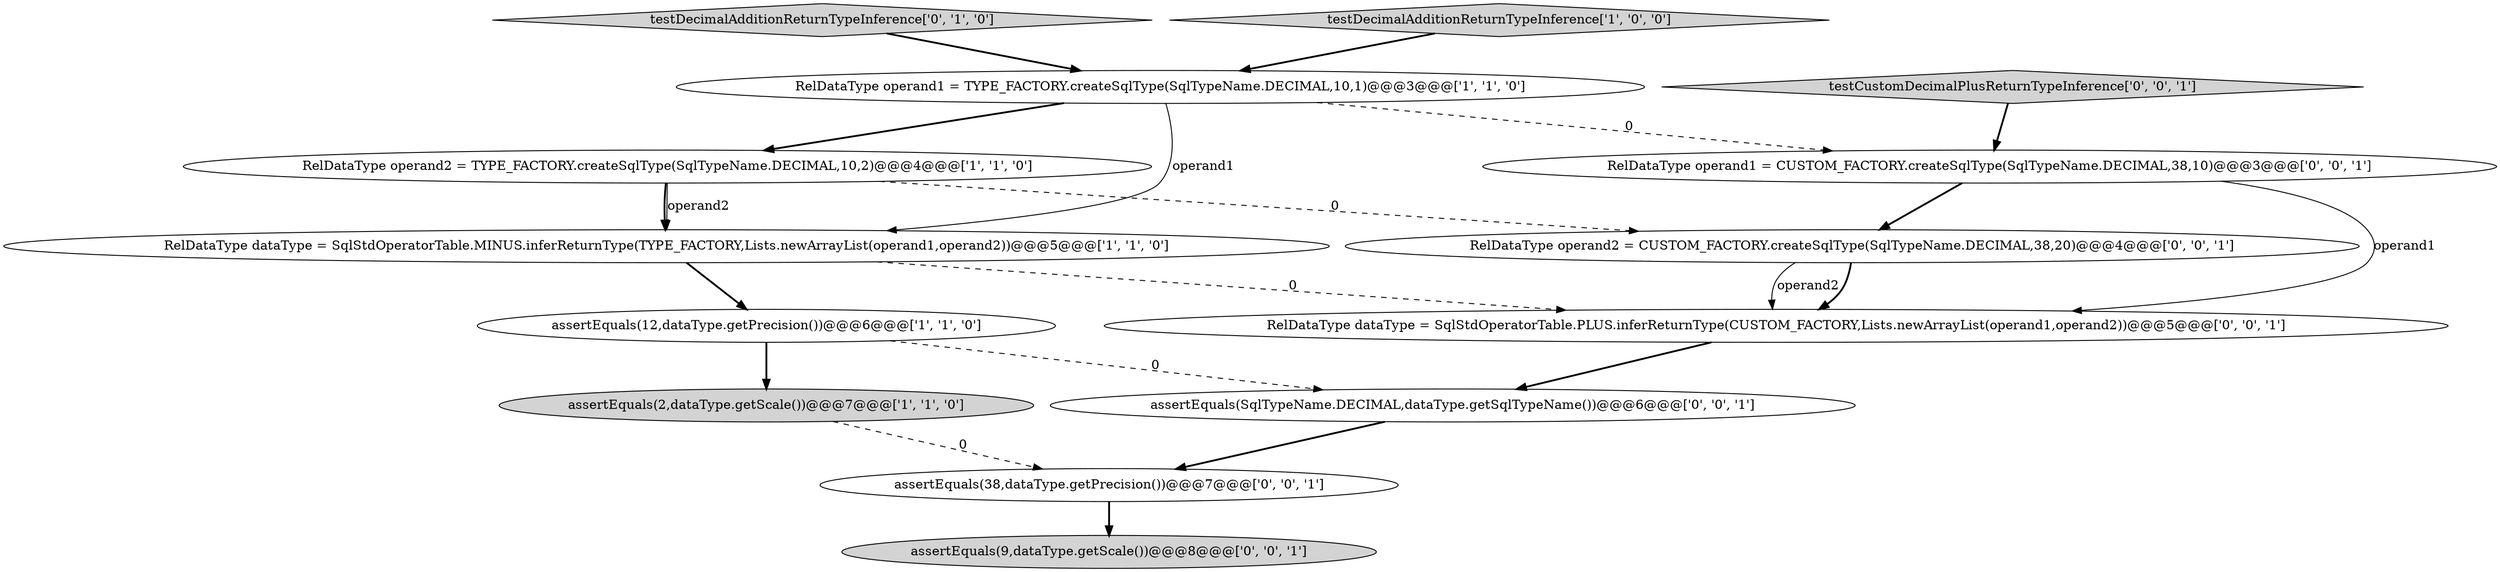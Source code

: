 digraph {
8 [style = filled, label = "RelDataType operand1 = CUSTOM_FACTORY.createSqlType(SqlTypeName.DECIMAL,38,10)@@@3@@@['0', '0', '1']", fillcolor = white, shape = ellipse image = "AAA0AAABBB3BBB"];
7 [style = filled, label = "assertEquals(SqlTypeName.DECIMAL,dataType.getSqlTypeName())@@@6@@@['0', '0', '1']", fillcolor = white, shape = ellipse image = "AAA0AAABBB3BBB"];
9 [style = filled, label = "assertEquals(9,dataType.getScale())@@@8@@@['0', '0', '1']", fillcolor = lightgray, shape = ellipse image = "AAA0AAABBB3BBB"];
12 [style = filled, label = "assertEquals(38,dataType.getPrecision())@@@7@@@['0', '0', '1']", fillcolor = white, shape = ellipse image = "AAA0AAABBB3BBB"];
1 [style = filled, label = "assertEquals(2,dataType.getScale())@@@7@@@['1', '1', '0']", fillcolor = lightgray, shape = ellipse image = "AAA0AAABBB1BBB"];
6 [style = filled, label = "testDecimalAdditionReturnTypeInference['0', '1', '0']", fillcolor = lightgray, shape = diamond image = "AAA0AAABBB2BBB"];
10 [style = filled, label = "RelDataType operand2 = CUSTOM_FACTORY.createSqlType(SqlTypeName.DECIMAL,38,20)@@@4@@@['0', '0', '1']", fillcolor = white, shape = ellipse image = "AAA0AAABBB3BBB"];
2 [style = filled, label = "RelDataType operand2 = TYPE_FACTORY.createSqlType(SqlTypeName.DECIMAL,10,2)@@@4@@@['1', '1', '0']", fillcolor = white, shape = ellipse image = "AAA0AAABBB1BBB"];
3 [style = filled, label = "testDecimalAdditionReturnTypeInference['1', '0', '0']", fillcolor = lightgray, shape = diamond image = "AAA0AAABBB1BBB"];
4 [style = filled, label = "RelDataType dataType = SqlStdOperatorTable.MINUS.inferReturnType(TYPE_FACTORY,Lists.newArrayList(operand1,operand2))@@@5@@@['1', '1', '0']", fillcolor = white, shape = ellipse image = "AAA0AAABBB1BBB"];
11 [style = filled, label = "testCustomDecimalPlusReturnTypeInference['0', '0', '1']", fillcolor = lightgray, shape = diamond image = "AAA0AAABBB3BBB"];
5 [style = filled, label = "assertEquals(12,dataType.getPrecision())@@@6@@@['1', '1', '0']", fillcolor = white, shape = ellipse image = "AAA0AAABBB1BBB"];
0 [style = filled, label = "RelDataType operand1 = TYPE_FACTORY.createSqlType(SqlTypeName.DECIMAL,10,1)@@@3@@@['1', '1', '0']", fillcolor = white, shape = ellipse image = "AAA0AAABBB1BBB"];
13 [style = filled, label = "RelDataType dataType = SqlStdOperatorTable.PLUS.inferReturnType(CUSTOM_FACTORY,Lists.newArrayList(operand1,operand2))@@@5@@@['0', '0', '1']", fillcolor = white, shape = ellipse image = "AAA0AAABBB3BBB"];
10->13 [style = solid, label="operand2"];
8->10 [style = bold, label=""];
7->12 [style = bold, label=""];
0->4 [style = solid, label="operand1"];
0->2 [style = bold, label=""];
8->13 [style = solid, label="operand1"];
6->0 [style = bold, label=""];
12->9 [style = bold, label=""];
2->4 [style = bold, label=""];
3->0 [style = bold, label=""];
2->10 [style = dashed, label="0"];
1->12 [style = dashed, label="0"];
5->1 [style = bold, label=""];
10->13 [style = bold, label=""];
13->7 [style = bold, label=""];
2->4 [style = solid, label="operand2"];
11->8 [style = bold, label=""];
0->8 [style = dashed, label="0"];
5->7 [style = dashed, label="0"];
4->13 [style = dashed, label="0"];
4->5 [style = bold, label=""];
}
